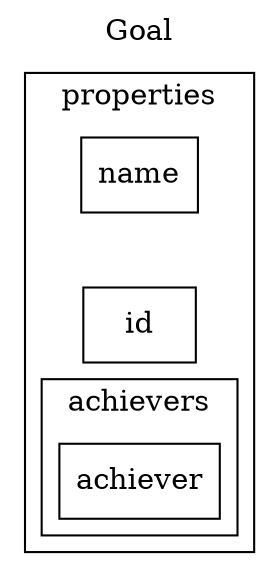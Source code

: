 digraph goal{
    labelloc=t
    label="Goal"
    subgraph cluster_properties{
        label="properties"
        id[shape=rectangle]
        name[shape=rectangle]
        subgraph cluster_acheivers{
            label="achievers"
            achiever[shape=rectangle]


        }
        name->id->achiever[style=invis]
    }
}